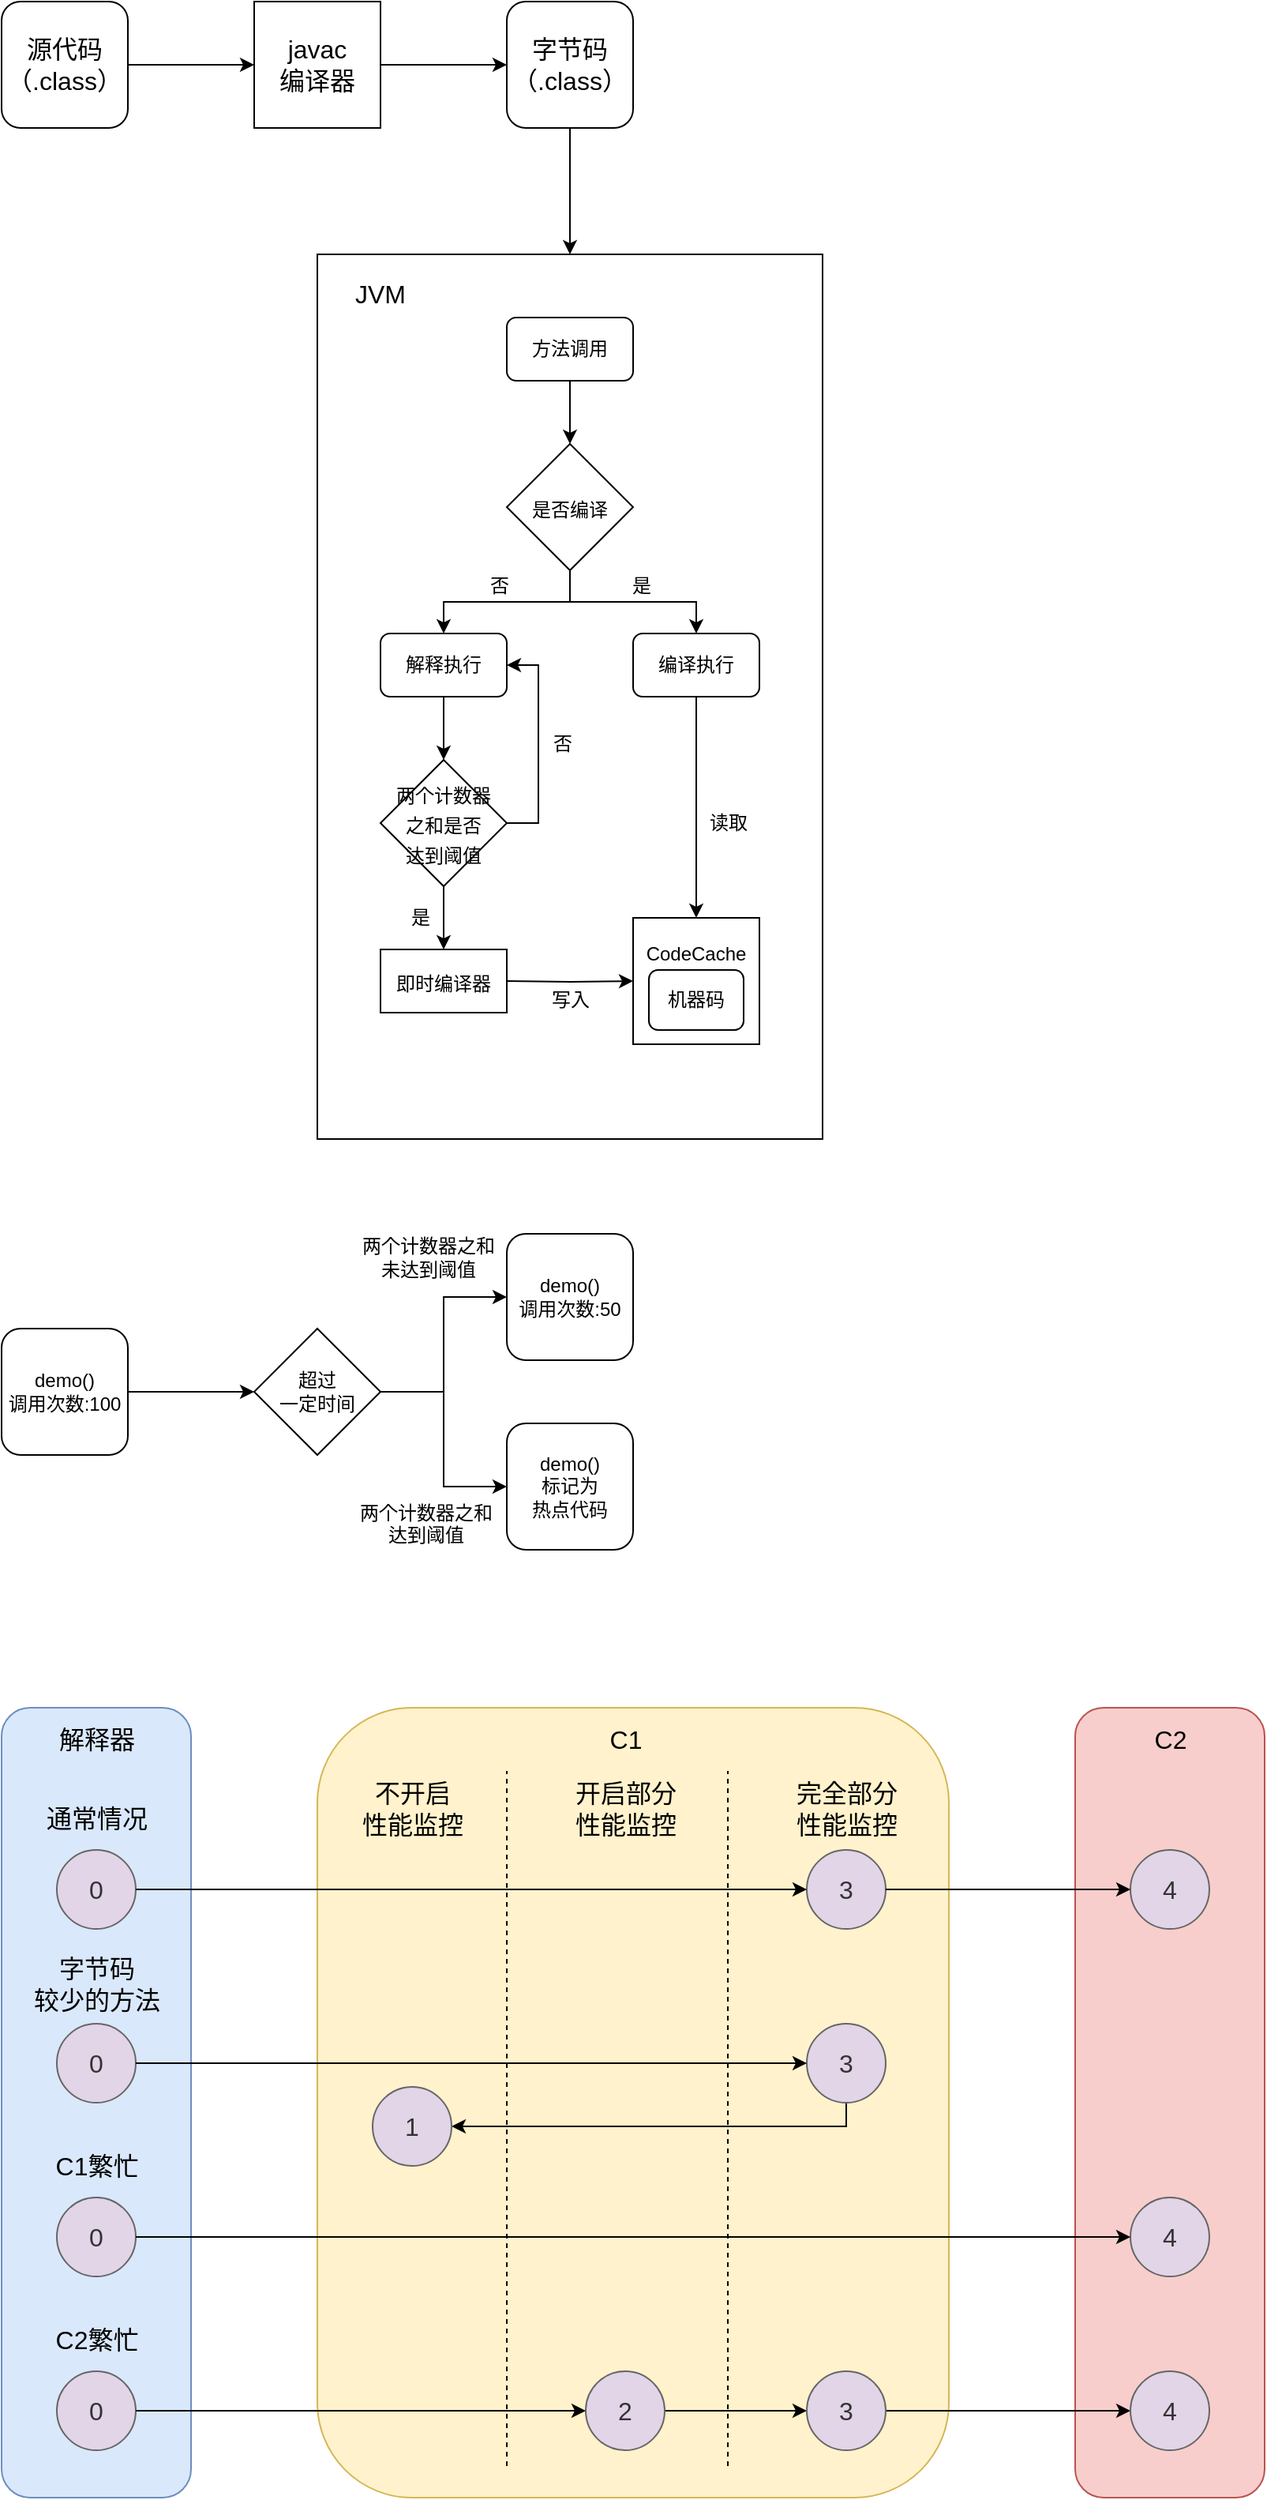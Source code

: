 <mxfile version="15.7.3" type="github">
  <diagram id="Ub3DfvRdjAp3-GLeFt8-" name="Page-1">
    <mxGraphModel dx="1221" dy="644" grid="1" gridSize="10" guides="1" tooltips="1" connect="1" arrows="1" fold="1" page="1" pageScale="1" pageWidth="827" pageHeight="1169" math="0" shadow="0">
      <root>
        <mxCell id="0" />
        <mxCell id="1" parent="0" />
        <mxCell id="vuVCdyLOeT8IX-PdeQ5C-7" value="" style="edgeStyle=orthogonalEdgeStyle;rounded=0;orthogonalLoop=1;jettySize=auto;html=1;fontSize=16;" parent="1" source="vuVCdyLOeT8IX-PdeQ5C-1" target="vuVCdyLOeT8IX-PdeQ5C-6" edge="1">
          <mxGeometry relative="1" as="geometry" />
        </mxCell>
        <mxCell id="vuVCdyLOeT8IX-PdeQ5C-1" value="&lt;font style=&quot;font-size: 16px&quot;&gt;源代码&lt;br&gt;（.class）&lt;br&gt;&lt;/font&gt;" style="rounded=1;whiteSpace=wrap;html=1;" parent="1" vertex="1">
          <mxGeometry x="80" y="120" width="80" height="80" as="geometry" />
        </mxCell>
        <mxCell id="vuVCdyLOeT8IX-PdeQ5C-45" style="edgeStyle=orthogonalEdgeStyle;rounded=0;orthogonalLoop=1;jettySize=auto;html=1;fontSize=12;" parent="1" source="vuVCdyLOeT8IX-PdeQ5C-2" target="vuVCdyLOeT8IX-PdeQ5C-42" edge="1">
          <mxGeometry relative="1" as="geometry" />
        </mxCell>
        <mxCell id="vuVCdyLOeT8IX-PdeQ5C-2" value="&lt;font style=&quot;font-size: 16px&quot;&gt;字节码&lt;br&gt;（.class）&lt;/font&gt;" style="rounded=1;whiteSpace=wrap;html=1;" parent="1" vertex="1">
          <mxGeometry x="400" y="120" width="80" height="80" as="geometry" />
        </mxCell>
        <mxCell id="vuVCdyLOeT8IX-PdeQ5C-8" value="" style="edgeStyle=orthogonalEdgeStyle;rounded=0;orthogonalLoop=1;jettySize=auto;html=1;fontSize=16;" parent="1" source="vuVCdyLOeT8IX-PdeQ5C-6" target="vuVCdyLOeT8IX-PdeQ5C-2" edge="1">
          <mxGeometry relative="1" as="geometry" />
        </mxCell>
        <mxCell id="vuVCdyLOeT8IX-PdeQ5C-6" value="javac&lt;br&gt;编译器" style="rounded=0;whiteSpace=wrap;html=1;fontSize=16;" parent="1" vertex="1">
          <mxGeometry x="240" y="120" width="80" height="80" as="geometry" />
        </mxCell>
        <mxCell id="vuVCdyLOeT8IX-PdeQ5C-37" value="" style="group" parent="1" vertex="1" connectable="0">
          <mxGeometry x="270" y="320" width="330" height="520" as="geometry" />
        </mxCell>
        <mxCell id="vuVCdyLOeT8IX-PdeQ5C-42" value="" style="rounded=0;whiteSpace=wrap;html=1;fontSize=12;" parent="vuVCdyLOeT8IX-PdeQ5C-37" vertex="1">
          <mxGeometry x="10" y="-40" width="320" height="560" as="geometry" />
        </mxCell>
        <mxCell id="vuVCdyLOeT8IX-PdeQ5C-11" value="&lt;font style=&quot;font-size: 12px&quot;&gt;方法调用&lt;/font&gt;" style="rounded=1;whiteSpace=wrap;html=1;" parent="vuVCdyLOeT8IX-PdeQ5C-37" vertex="1">
          <mxGeometry x="130" width="80" height="40" as="geometry" />
        </mxCell>
        <mxCell id="vuVCdyLOeT8IX-PdeQ5C-12" value="&lt;font style=&quot;font-size: 12px&quot;&gt;是否编译&lt;/font&gt;" style="rhombus;whiteSpace=wrap;html=1;fontSize=16;" parent="vuVCdyLOeT8IX-PdeQ5C-37" vertex="1">
          <mxGeometry x="130" y="80" width="80" height="80" as="geometry" />
        </mxCell>
        <mxCell id="vuVCdyLOeT8IX-PdeQ5C-13" value="" style="edgeStyle=orthogonalEdgeStyle;rounded=0;orthogonalLoop=1;jettySize=auto;html=1;fontSize=16;" parent="vuVCdyLOeT8IX-PdeQ5C-37" source="vuVCdyLOeT8IX-PdeQ5C-11" target="vuVCdyLOeT8IX-PdeQ5C-12" edge="1">
          <mxGeometry relative="1" as="geometry" />
        </mxCell>
        <mxCell id="vuVCdyLOeT8IX-PdeQ5C-14" value="&lt;font style=&quot;font-size: 12px&quot;&gt;解释执行&lt;/font&gt;" style="rounded=1;whiteSpace=wrap;html=1;" parent="vuVCdyLOeT8IX-PdeQ5C-37" vertex="1">
          <mxGeometry x="50" y="200" width="80" height="40" as="geometry" />
        </mxCell>
        <mxCell id="vuVCdyLOeT8IX-PdeQ5C-32" style="edgeStyle=orthogonalEdgeStyle;rounded=0;orthogonalLoop=1;jettySize=auto;html=1;fontSize=12;" parent="vuVCdyLOeT8IX-PdeQ5C-37" source="vuVCdyLOeT8IX-PdeQ5C-12" target="vuVCdyLOeT8IX-PdeQ5C-14" edge="1">
          <mxGeometry relative="1" as="geometry" />
        </mxCell>
        <mxCell id="vuVCdyLOeT8IX-PdeQ5C-15" value="&lt;font style=&quot;font-size: 12px&quot;&gt;编译执行&lt;/font&gt;" style="rounded=1;whiteSpace=wrap;html=1;" parent="vuVCdyLOeT8IX-PdeQ5C-37" vertex="1">
          <mxGeometry x="210" y="200" width="80" height="40" as="geometry" />
        </mxCell>
        <mxCell id="vuVCdyLOeT8IX-PdeQ5C-30" style="edgeStyle=orthogonalEdgeStyle;rounded=0;orthogonalLoop=1;jettySize=auto;html=1;fontSize=12;" parent="vuVCdyLOeT8IX-PdeQ5C-37" source="vuVCdyLOeT8IX-PdeQ5C-12" target="vuVCdyLOeT8IX-PdeQ5C-15" edge="1">
          <mxGeometry relative="1" as="geometry" />
        </mxCell>
        <mxCell id="vuVCdyLOeT8IX-PdeQ5C-35" style="edgeStyle=orthogonalEdgeStyle;rounded=0;orthogonalLoop=1;jettySize=auto;html=1;fontSize=12;" parent="vuVCdyLOeT8IX-PdeQ5C-37" source="vuVCdyLOeT8IX-PdeQ5C-16" edge="1">
          <mxGeometry relative="1" as="geometry">
            <mxPoint x="130" y="220" as="targetPoint" />
            <Array as="points">
              <mxPoint x="150" y="320" />
              <mxPoint x="150" y="220" />
            </Array>
          </mxGeometry>
        </mxCell>
        <mxCell id="vuVCdyLOeT8IX-PdeQ5C-16" value="&lt;font style=&quot;font-size: 12px&quot;&gt;两个计数器&lt;br&gt;之和是否&lt;br&gt;达到阈值&lt;/font&gt;" style="rhombus;whiteSpace=wrap;html=1;fontSize=16;" parent="vuVCdyLOeT8IX-PdeQ5C-37" vertex="1">
          <mxGeometry x="50" y="280" width="80" height="80" as="geometry" />
        </mxCell>
        <mxCell id="vuVCdyLOeT8IX-PdeQ5C-19" value="" style="edgeStyle=orthogonalEdgeStyle;rounded=0;orthogonalLoop=1;jettySize=auto;html=1;fontSize=12;" parent="vuVCdyLOeT8IX-PdeQ5C-37" source="vuVCdyLOeT8IX-PdeQ5C-14" target="vuVCdyLOeT8IX-PdeQ5C-16" edge="1">
          <mxGeometry relative="1" as="geometry" />
        </mxCell>
        <mxCell id="vuVCdyLOeT8IX-PdeQ5C-20" value="" style="edgeStyle=orthogonalEdgeStyle;rounded=0;orthogonalLoop=1;jettySize=auto;html=1;fontSize=12;" parent="vuVCdyLOeT8IX-PdeQ5C-37" source="vuVCdyLOeT8IX-PdeQ5C-16" edge="1">
          <mxGeometry relative="1" as="geometry">
            <mxPoint x="90" y="400" as="targetPoint" />
          </mxGeometry>
        </mxCell>
        <mxCell id="vuVCdyLOeT8IX-PdeQ5C-18" value="&lt;font style=&quot;font-size: 12px&quot;&gt;CodeCache&lt;br&gt;&lt;br&gt;&lt;br&gt;&lt;/font&gt;" style="rounded=0;whiteSpace=wrap;html=1;fontSize=16;" parent="vuVCdyLOeT8IX-PdeQ5C-37" vertex="1">
          <mxGeometry x="210" y="380" width="80" height="80" as="geometry" />
        </mxCell>
        <mxCell id="vuVCdyLOeT8IX-PdeQ5C-24" style="edgeStyle=orthogonalEdgeStyle;rounded=0;orthogonalLoop=1;jettySize=auto;html=1;fontSize=12;" parent="vuVCdyLOeT8IX-PdeQ5C-37" source="vuVCdyLOeT8IX-PdeQ5C-15" target="vuVCdyLOeT8IX-PdeQ5C-18" edge="1">
          <mxGeometry relative="1" as="geometry" />
        </mxCell>
        <mxCell id="vuVCdyLOeT8IX-PdeQ5C-21" value="" style="edgeStyle=orthogonalEdgeStyle;rounded=0;orthogonalLoop=1;jettySize=auto;html=1;fontSize=12;" parent="vuVCdyLOeT8IX-PdeQ5C-37" target="vuVCdyLOeT8IX-PdeQ5C-18" edge="1">
          <mxGeometry relative="1" as="geometry">
            <mxPoint x="130" y="420" as="sourcePoint" />
          </mxGeometry>
        </mxCell>
        <mxCell id="vuVCdyLOeT8IX-PdeQ5C-25" value="读取" style="text;html=1;align=center;verticalAlign=middle;resizable=0;points=[];autosize=1;strokeColor=none;fillColor=none;fontSize=12;" parent="vuVCdyLOeT8IX-PdeQ5C-37" vertex="1">
          <mxGeometry x="250" y="310" width="40" height="20" as="geometry" />
        </mxCell>
        <mxCell id="vuVCdyLOeT8IX-PdeQ5C-27" value="写入" style="text;html=1;align=center;verticalAlign=middle;resizable=0;points=[];autosize=1;strokeColor=none;fillColor=none;fontSize=12;" parent="vuVCdyLOeT8IX-PdeQ5C-37" vertex="1">
          <mxGeometry x="150" y="422" width="40" height="20" as="geometry" />
        </mxCell>
        <mxCell id="vuVCdyLOeT8IX-PdeQ5C-28" value="是" style="text;html=1;align=center;verticalAlign=middle;resizable=0;points=[];autosize=1;strokeColor=none;fillColor=none;fontSize=12;" parent="vuVCdyLOeT8IX-PdeQ5C-37" vertex="1">
          <mxGeometry x="60" y="370" width="30" height="20" as="geometry" />
        </mxCell>
        <mxCell id="vuVCdyLOeT8IX-PdeQ5C-29" value="是" style="text;html=1;align=center;verticalAlign=middle;resizable=0;points=[];autosize=1;strokeColor=none;fillColor=none;fontSize=12;" parent="vuVCdyLOeT8IX-PdeQ5C-37" vertex="1">
          <mxGeometry x="200" y="160" width="30" height="20" as="geometry" />
        </mxCell>
        <mxCell id="vuVCdyLOeT8IX-PdeQ5C-33" value="否" style="text;html=1;align=center;verticalAlign=middle;resizable=0;points=[];autosize=1;strokeColor=none;fillColor=none;fontSize=12;" parent="vuVCdyLOeT8IX-PdeQ5C-37" vertex="1">
          <mxGeometry x="110" y="160" width="30" height="20" as="geometry" />
        </mxCell>
        <mxCell id="vuVCdyLOeT8IX-PdeQ5C-34" value="否" style="text;html=1;align=center;verticalAlign=middle;resizable=0;points=[];autosize=1;strokeColor=none;fillColor=none;fontSize=12;" parent="vuVCdyLOeT8IX-PdeQ5C-37" vertex="1">
          <mxGeometry x="150" y="260" width="30" height="20" as="geometry" />
        </mxCell>
        <mxCell id="vuVCdyLOeT8IX-PdeQ5C-3" value="&lt;font style=&quot;font-size: 12px&quot;&gt;机器码&lt;/font&gt;" style="rounded=1;whiteSpace=wrap;html=1;" parent="vuVCdyLOeT8IX-PdeQ5C-37" vertex="1">
          <mxGeometry x="220" y="413" width="60" height="38" as="geometry" />
        </mxCell>
        <mxCell id="vuVCdyLOeT8IX-PdeQ5C-46" value="&lt;font style=&quot;font-size: 16px&quot;&gt;JVM&lt;/font&gt;" style="text;html=1;strokeColor=none;fillColor=none;align=center;verticalAlign=middle;whiteSpace=wrap;rounded=0;fontSize=12;" parent="vuVCdyLOeT8IX-PdeQ5C-37" vertex="1">
          <mxGeometry x="20" y="-30" width="60" height="30" as="geometry" />
        </mxCell>
        <mxCell id="vuVCdyLOeT8IX-PdeQ5C-47" value="&lt;span style=&quot;font-size: 12px&quot;&gt;即时编译器&lt;/span&gt;" style="rounded=0;whiteSpace=wrap;html=1;fontSize=16;" parent="vuVCdyLOeT8IX-PdeQ5C-37" vertex="1">
          <mxGeometry x="50" y="400" width="80" height="40" as="geometry" />
        </mxCell>
        <mxCell id="iuJoQXoTevY6tCzKcNzK-6" value="" style="edgeStyle=orthogonalEdgeStyle;rounded=0;orthogonalLoop=1;jettySize=auto;html=1;" parent="1" source="iuJoQXoTevY6tCzKcNzK-2" target="iuJoQXoTevY6tCzKcNzK-5" edge="1">
          <mxGeometry relative="1" as="geometry" />
        </mxCell>
        <mxCell id="iuJoQXoTevY6tCzKcNzK-2" value="demo()&lt;br&gt;调用次数:100" style="rounded=1;whiteSpace=wrap;html=1;" parent="1" vertex="1">
          <mxGeometry x="80" y="960" width="80" height="80" as="geometry" />
        </mxCell>
        <mxCell id="iuJoQXoTevY6tCzKcNzK-12" value="" style="edgeStyle=orthogonalEdgeStyle;rounded=0;orthogonalLoop=1;jettySize=auto;html=1;" parent="1" source="iuJoQXoTevY6tCzKcNzK-5" target="iuJoQXoTevY6tCzKcNzK-11" edge="1">
          <mxGeometry relative="1" as="geometry" />
        </mxCell>
        <mxCell id="iuJoQXoTevY6tCzKcNzK-13" value="" style="edgeStyle=orthogonalEdgeStyle;rounded=0;orthogonalLoop=1;jettySize=auto;html=1;" parent="1" source="iuJoQXoTevY6tCzKcNzK-5" target="iuJoQXoTevY6tCzKcNzK-7" edge="1">
          <mxGeometry relative="1" as="geometry" />
        </mxCell>
        <mxCell id="iuJoQXoTevY6tCzKcNzK-5" value="&lt;span&gt;超过&lt;br&gt;一定时间&lt;/span&gt;" style="rhombus;whiteSpace=wrap;html=1;" parent="1" vertex="1">
          <mxGeometry x="240" y="960" width="80" height="80" as="geometry" />
        </mxCell>
        <mxCell id="iuJoQXoTevY6tCzKcNzK-7" value="demo()&lt;br&gt;调用次数:50" style="rounded=1;whiteSpace=wrap;html=1;" parent="1" vertex="1">
          <mxGeometry x="400" y="900" width="80" height="80" as="geometry" />
        </mxCell>
        <mxCell id="iuJoQXoTevY6tCzKcNzK-9" value="&lt;span&gt;两个计数器&lt;/span&gt;&lt;span&gt;之和&lt;br&gt;&lt;/span&gt;&lt;span&gt;未达到阈值&lt;/span&gt;" style="text;html=1;align=center;verticalAlign=middle;resizable=0;points=[];autosize=1;strokeColor=none;fillColor=none;" parent="1" vertex="1">
          <mxGeometry x="300" y="900" width="100" height="30" as="geometry" />
        </mxCell>
        <mxCell id="iuJoQXoTevY6tCzKcNzK-10" value="&lt;div style=&quot;text-align: center&quot;&gt;&lt;span&gt;两个计数器&lt;/span&gt;&lt;span&gt;之和&lt;/span&gt;&lt;/div&gt;&lt;span&gt;&lt;div style=&quot;text-align: center&quot;&gt;&lt;span&gt;达到阈值&lt;/span&gt;&lt;/div&gt;&lt;/span&gt;" style="text;whiteSpace=wrap;html=1;" parent="1" vertex="1">
          <mxGeometry x="305" y="1063" width="90" height="40" as="geometry" />
        </mxCell>
        <mxCell id="iuJoQXoTevY6tCzKcNzK-11" value="demo()&lt;br&gt;标记为&lt;br&gt;热点代码" style="rounded=1;whiteSpace=wrap;html=1;" parent="1" vertex="1">
          <mxGeometry x="400" y="1020" width="80" height="80" as="geometry" />
        </mxCell>
        <mxCell id="IVVTeCPdOIFyEgL-tLDo-1" value="" style="rounded=1;whiteSpace=wrap;html=1;fillColor=#dae8fc;strokeColor=#6c8ebf;" vertex="1" parent="1">
          <mxGeometry x="80" y="1200" width="120" height="500" as="geometry" />
        </mxCell>
        <mxCell id="IVVTeCPdOIFyEgL-tLDo-2" value="&lt;font style=&quot;font-size: 16px&quot;&gt;解释器&lt;/font&gt;" style="text;html=1;align=center;verticalAlign=middle;resizable=0;points=[];autosize=1;strokeColor=none;fillColor=none;" vertex="1" parent="1">
          <mxGeometry x="110" y="1210" width="60" height="20" as="geometry" />
        </mxCell>
        <mxCell id="IVVTeCPdOIFyEgL-tLDo-3" value="0" style="ellipse;whiteSpace=wrap;html=1;aspect=fixed;fontSize=16;fillColor=#E1D5E7;strokeColor=#666666;fontColor=#333333;" vertex="1" parent="1">
          <mxGeometry x="115" y="1290" width="50" height="50" as="geometry" />
        </mxCell>
        <mxCell id="IVVTeCPdOIFyEgL-tLDo-4" value="0" style="ellipse;whiteSpace=wrap;html=1;aspect=fixed;fontSize=16;fillColor=#E1D5E7;strokeColor=#666666;fontColor=#333333;" vertex="1" parent="1">
          <mxGeometry x="115" y="1400" width="50" height="50" as="geometry" />
        </mxCell>
        <mxCell id="IVVTeCPdOIFyEgL-tLDo-5" value="0" style="ellipse;whiteSpace=wrap;html=1;aspect=fixed;fontSize=16;fillColor=#E1D5E7;strokeColor=#666666;fontColor=#333333;" vertex="1" parent="1">
          <mxGeometry x="115" y="1510" width="50" height="50" as="geometry" />
        </mxCell>
        <mxCell id="IVVTeCPdOIFyEgL-tLDo-6" value="0" style="ellipse;whiteSpace=wrap;html=1;aspect=fixed;fontSize=16;fillColor=#E1D5E7;strokeColor=#666666;fontColor=#333333;" vertex="1" parent="1">
          <mxGeometry x="115" y="1620" width="50" height="50" as="geometry" />
        </mxCell>
        <mxCell id="IVVTeCPdOIFyEgL-tLDo-8" value="" style="rounded=1;whiteSpace=wrap;html=1;fillColor=#fff2cc;strokeColor=#d6b656;" vertex="1" parent="1">
          <mxGeometry x="280" y="1200" width="400" height="500" as="geometry" />
        </mxCell>
        <mxCell id="IVVTeCPdOIFyEgL-tLDo-13" value="3" style="ellipse;whiteSpace=wrap;html=1;aspect=fixed;fontSize=16;fillColor=#E1D5E7;strokeColor=#666666;fontColor=#333333;" vertex="1" parent="1">
          <mxGeometry x="590" y="1290" width="50" height="50" as="geometry" />
        </mxCell>
        <mxCell id="IVVTeCPdOIFyEgL-tLDo-14" value="&lt;font style=&quot;font-size: 16px&quot;&gt;C1&lt;/font&gt;" style="text;html=1;align=center;verticalAlign=middle;resizable=0;points=[];autosize=1;strokeColor=none;fillColor=none;" vertex="1" parent="1">
          <mxGeometry x="455" y="1210" width="40" height="20" as="geometry" />
        </mxCell>
        <mxCell id="IVVTeCPdOIFyEgL-tLDo-15" value="" style="rounded=1;whiteSpace=wrap;html=1;fillColor=#f8cecc;strokeColor=#b85450;" vertex="1" parent="1">
          <mxGeometry x="760" y="1200" width="120" height="500" as="geometry" />
        </mxCell>
        <mxCell id="IVVTeCPdOIFyEgL-tLDo-16" value="&lt;font style=&quot;font-size: 16px&quot;&gt;C2&lt;/font&gt;" style="text;html=1;align=center;verticalAlign=middle;resizable=0;points=[];autosize=1;strokeColor=none;fillColor=none;" vertex="1" parent="1">
          <mxGeometry x="800" y="1210" width="40" height="20" as="geometry" />
        </mxCell>
        <mxCell id="IVVTeCPdOIFyEgL-tLDo-17" value="&lt;font style=&quot;font-size: 16px&quot;&gt;不开启&lt;br&gt;性能监控&lt;/font&gt;" style="text;html=1;align=center;verticalAlign=middle;resizable=0;points=[];autosize=1;strokeColor=none;fillColor=none;" vertex="1" parent="1">
          <mxGeometry x="300" y="1249" width="80" height="30" as="geometry" />
        </mxCell>
        <mxCell id="IVVTeCPdOIFyEgL-tLDo-18" value="&lt;font style=&quot;font-size: 16px&quot;&gt;开启部分&lt;br&gt;性能监控&lt;/font&gt;" style="text;html=1;align=center;verticalAlign=middle;resizable=0;points=[];autosize=1;strokeColor=none;fillColor=none;" vertex="1" parent="1">
          <mxGeometry x="435" y="1249" width="80" height="30" as="geometry" />
        </mxCell>
        <mxCell id="IVVTeCPdOIFyEgL-tLDo-19" value="&lt;font style=&quot;font-size: 16px&quot;&gt;完全部分&lt;br&gt;性能监控&lt;/font&gt;" style="text;html=1;align=center;verticalAlign=middle;resizable=0;points=[];autosize=1;strokeColor=none;fillColor=none;" vertex="1" parent="1">
          <mxGeometry x="575" y="1249" width="80" height="30" as="geometry" />
        </mxCell>
        <mxCell id="IVVTeCPdOIFyEgL-tLDo-22" value="" style="endArrow=none;dashed=1;html=1;rounded=0;fontSize=16;" edge="1" parent="1">
          <mxGeometry width="50" height="50" relative="1" as="geometry">
            <mxPoint x="400" y="1680" as="sourcePoint" />
            <mxPoint x="400" y="1240" as="targetPoint" />
          </mxGeometry>
        </mxCell>
        <mxCell id="IVVTeCPdOIFyEgL-tLDo-23" value="" style="endArrow=none;dashed=1;html=1;rounded=0;fontSize=16;" edge="1" parent="1">
          <mxGeometry width="50" height="50" relative="1" as="geometry">
            <mxPoint x="540" y="1680" as="sourcePoint" />
            <mxPoint x="540" y="1240" as="targetPoint" />
          </mxGeometry>
        </mxCell>
        <mxCell id="IVVTeCPdOIFyEgL-tLDo-24" style="edgeStyle=orthogonalEdgeStyle;rounded=0;orthogonalLoop=1;jettySize=auto;html=1;fontSize=16;" edge="1" parent="1" source="IVVTeCPdOIFyEgL-tLDo-3" target="IVVTeCPdOIFyEgL-tLDo-13">
          <mxGeometry relative="1" as="geometry" />
        </mxCell>
        <mxCell id="IVVTeCPdOIFyEgL-tLDo-25" value="4" style="ellipse;whiteSpace=wrap;html=1;aspect=fixed;fontSize=16;fillColor=#E1D5E7;strokeColor=#666666;fontColor=#333333;" vertex="1" parent="1">
          <mxGeometry x="795" y="1290" width="50" height="50" as="geometry" />
        </mxCell>
        <mxCell id="IVVTeCPdOIFyEgL-tLDo-26" style="edgeStyle=orthogonalEdgeStyle;rounded=0;orthogonalLoop=1;jettySize=auto;html=1;fontSize=16;" edge="1" parent="1" source="IVVTeCPdOIFyEgL-tLDo-13" target="IVVTeCPdOIFyEgL-tLDo-25">
          <mxGeometry relative="1" as="geometry" />
        </mxCell>
        <mxCell id="IVVTeCPdOIFyEgL-tLDo-30" style="edgeStyle=orthogonalEdgeStyle;rounded=0;orthogonalLoop=1;jettySize=auto;html=1;fontSize=16;" edge="1" parent="1" source="IVVTeCPdOIFyEgL-tLDo-27" target="IVVTeCPdOIFyEgL-tLDo-28">
          <mxGeometry relative="1" as="geometry">
            <Array as="points">
              <mxPoint x="615" y="1465" />
            </Array>
          </mxGeometry>
        </mxCell>
        <mxCell id="IVVTeCPdOIFyEgL-tLDo-27" value="3" style="ellipse;whiteSpace=wrap;html=1;aspect=fixed;fontSize=16;fillColor=#E1D5E7;strokeColor=#666666;fontColor=#333333;" vertex="1" parent="1">
          <mxGeometry x="590" y="1400" width="50" height="50" as="geometry" />
        </mxCell>
        <mxCell id="IVVTeCPdOIFyEgL-tLDo-28" value="1" style="ellipse;whiteSpace=wrap;html=1;aspect=fixed;fontSize=16;fillColor=#E1D5E7;strokeColor=#666666;fontColor=#333333;" vertex="1" parent="1">
          <mxGeometry x="315" y="1440" width="50" height="50" as="geometry" />
        </mxCell>
        <mxCell id="IVVTeCPdOIFyEgL-tLDo-29" style="edgeStyle=orthogonalEdgeStyle;rounded=0;orthogonalLoop=1;jettySize=auto;html=1;fontSize=16;" edge="1" parent="1" source="IVVTeCPdOIFyEgL-tLDo-4" target="IVVTeCPdOIFyEgL-tLDo-27">
          <mxGeometry relative="1" as="geometry" />
        </mxCell>
        <mxCell id="IVVTeCPdOIFyEgL-tLDo-31" value="4" style="ellipse;whiteSpace=wrap;html=1;aspect=fixed;fontSize=16;fillColor=#E1D5E7;strokeColor=#666666;fontColor=#333333;" vertex="1" parent="1">
          <mxGeometry x="795" y="1510" width="50" height="50" as="geometry" />
        </mxCell>
        <mxCell id="IVVTeCPdOIFyEgL-tLDo-32" style="edgeStyle=orthogonalEdgeStyle;rounded=0;orthogonalLoop=1;jettySize=auto;html=1;fontSize=16;" edge="1" parent="1" source="IVVTeCPdOIFyEgL-tLDo-5" target="IVVTeCPdOIFyEgL-tLDo-31">
          <mxGeometry relative="1" as="geometry" />
        </mxCell>
        <mxCell id="IVVTeCPdOIFyEgL-tLDo-36" style="edgeStyle=orthogonalEdgeStyle;rounded=0;orthogonalLoop=1;jettySize=auto;html=1;fontSize=16;" edge="1" parent="1" source="IVVTeCPdOIFyEgL-tLDo-33" target="IVVTeCPdOIFyEgL-tLDo-34">
          <mxGeometry relative="1" as="geometry" />
        </mxCell>
        <mxCell id="IVVTeCPdOIFyEgL-tLDo-33" value="2" style="ellipse;whiteSpace=wrap;html=1;aspect=fixed;fontSize=16;fillColor=#E1D5E7;strokeColor=#666666;fontColor=#333333;" vertex="1" parent="1">
          <mxGeometry x="450" y="1620" width="50" height="50" as="geometry" />
        </mxCell>
        <mxCell id="IVVTeCPdOIFyEgL-tLDo-38" style="edgeStyle=orthogonalEdgeStyle;rounded=0;orthogonalLoop=1;jettySize=auto;html=1;fontSize=16;" edge="1" parent="1" source="IVVTeCPdOIFyEgL-tLDo-34" target="IVVTeCPdOIFyEgL-tLDo-37">
          <mxGeometry relative="1" as="geometry" />
        </mxCell>
        <mxCell id="IVVTeCPdOIFyEgL-tLDo-34" value="3" style="ellipse;whiteSpace=wrap;html=1;aspect=fixed;fontSize=16;fillColor=#E1D5E7;strokeColor=#666666;fontColor=#333333;" vertex="1" parent="1">
          <mxGeometry x="590" y="1620" width="50" height="50" as="geometry" />
        </mxCell>
        <mxCell id="IVVTeCPdOIFyEgL-tLDo-35" style="edgeStyle=orthogonalEdgeStyle;rounded=0;orthogonalLoop=1;jettySize=auto;html=1;fontSize=16;" edge="1" parent="1" source="IVVTeCPdOIFyEgL-tLDo-6" target="IVVTeCPdOIFyEgL-tLDo-33">
          <mxGeometry relative="1" as="geometry" />
        </mxCell>
        <mxCell id="IVVTeCPdOIFyEgL-tLDo-37" value="4" style="ellipse;whiteSpace=wrap;html=1;aspect=fixed;fontSize=16;fillColor=#E1D5E7;strokeColor=#666666;fontColor=#333333;" vertex="1" parent="1">
          <mxGeometry x="795" y="1620" width="50" height="50" as="geometry" />
        </mxCell>
        <mxCell id="IVVTeCPdOIFyEgL-tLDo-39" value="&lt;font style=&quot;font-size: 16px&quot;&gt;通常情况&lt;/font&gt;" style="text;html=1;align=center;verticalAlign=middle;resizable=0;points=[];autosize=1;strokeColor=none;fillColor=none;" vertex="1" parent="1">
          <mxGeometry x="100" y="1260" width="80" height="20" as="geometry" />
        </mxCell>
        <mxCell id="IVVTeCPdOIFyEgL-tLDo-41" value="&lt;font style=&quot;font-size: 16px&quot;&gt;字节码&lt;br&gt;较少的方法&lt;/font&gt;" style="text;html=1;align=center;verticalAlign=middle;resizable=0;points=[];autosize=1;strokeColor=none;fillColor=none;" vertex="1" parent="1">
          <mxGeometry x="90" y="1360" width="100" height="30" as="geometry" />
        </mxCell>
        <mxCell id="IVVTeCPdOIFyEgL-tLDo-42" value="&lt;span style=&quot;font-size: 16px&quot;&gt;C1繁忙&lt;/span&gt;" style="text;html=1;align=center;verticalAlign=middle;resizable=0;points=[];autosize=1;strokeColor=none;fillColor=none;" vertex="1" parent="1">
          <mxGeometry x="105" y="1480" width="70" height="20" as="geometry" />
        </mxCell>
        <mxCell id="IVVTeCPdOIFyEgL-tLDo-43" value="&lt;span style=&quot;font-size: 16px&quot;&gt;C2繁忙&lt;/span&gt;" style="text;html=1;align=center;verticalAlign=middle;resizable=0;points=[];autosize=1;strokeColor=none;fillColor=none;" vertex="1" parent="1">
          <mxGeometry x="105" y="1590" width="70" height="20" as="geometry" />
        </mxCell>
      </root>
    </mxGraphModel>
  </diagram>
</mxfile>
